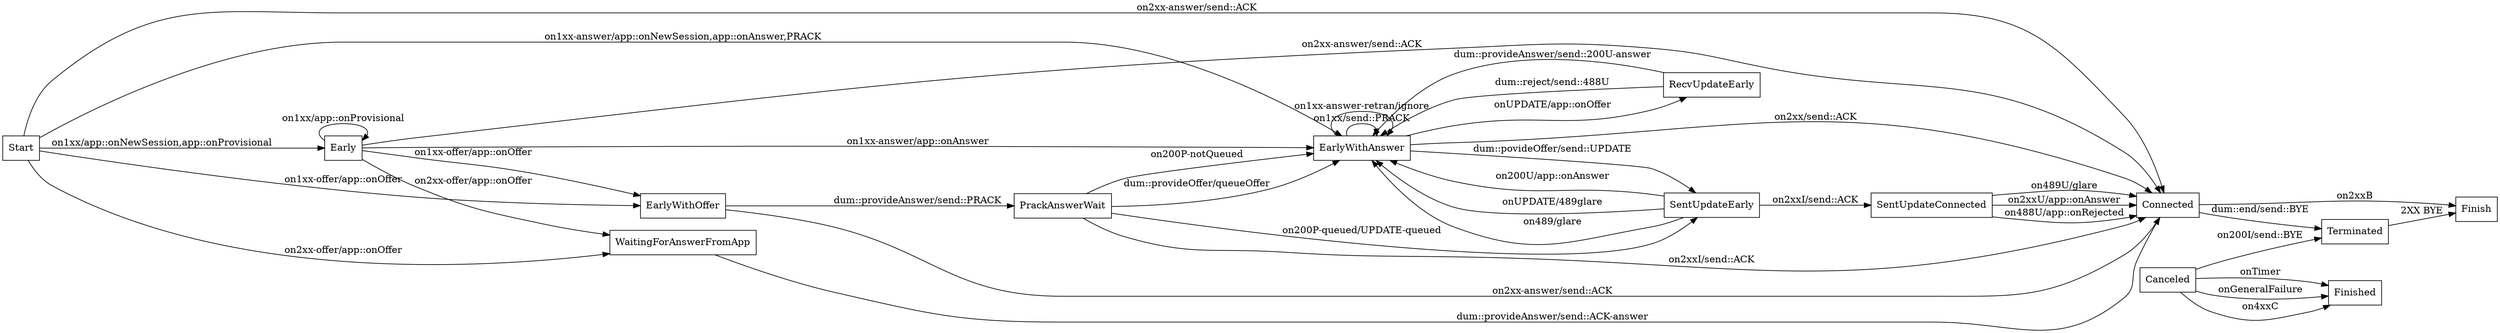 digraph UAC {
        rankdir=LR;
        node [shape = box];

        Start -> Early [ label = "on1xx/app::onNewSession,app::onProvisional" ];
        Start -> EarlyWithOffer [ label = "on1xx-offer/app::onOffer" ];
        Start -> EarlyWithAnswer [ label = "on1xx-answer/app::onNewSession,app::onAnswer,PRACK" ];
        Start -> WaitingForAnswerFromApp [ label = "on2xx-offer/app::onOffer" ];
        Start -> Connected [ label = "on2xx-answer/send::ACK" ];
        //Start -> Terminated [ label = "on2xx/send::ACK,send::BYE,app::onFailure" ];
        // Done

        Early -> Early [ label = "on1xx/app::onProvisional" ];
        Early -> EarlyWithAnswer [ label = "on1xx-answer/app::onAnswer" ];
        Early -> EarlyWithOffer [ label = "on1xx-offer/app::onOffer" ];
        Early -> WaitingForAnswerFromApp [ label = "on2xx-offer/app::onOffer" ];
        Early -> Connected [ label = "on2xx-answer/send::ACK" ];
        //Early -> Finish [ label = "onGeneralFailure" ];
        //Early -> Canceled  [ label = "dum::cancel/timer" ];
        //Early -> Terminated [ label = "on2xx/send::ACK,send::BYE" ];
        // Done

        EarlyWithOffer -> Connected [ label = "on2xx-answer/send::ACK" ];
        EarlyWithOffer -> PrackAnswerWait [ label = "dum::provideAnswer/send::PRACK" ];
        // Done

        EarlyWithAnswer -> Connected [ label = "on2xx/send::ACK" ];
        EarlyWithAnswer -> EarlyWithAnswer [ label = "on1xx/send::PRACK" ];
        EarlyWithAnswer -> EarlyWithAnswer [ label = "on1xx-answer-retran/ignore" ];
        // Can I send the UPDATE before I get 200/PRACK
        EarlyWithAnswer -> SentUpdateEarly [ label = "dum::povideOffer/send::UPDATE" ];
        EarlyWithAnswer -> RecvUpdateEarly [ label = "onUPDATE/app::onOffer" ];
        //EarlyWithAnswer -> Terminated [ label = "on2XX-answer/send::ACK,send::BYE" ];
        //EarlyWithAnswer -> Finished [ label = "onGeneralFailure" ];
        //EarlyWithAnswer -> Canceled  [ label = "dum::cancel/timer" ];
        // Done

        SentUpdateEarly -> EarlyWithAnswer [ label = "on200U/app::onAnswer" ];
        SentUpdateEarly -> EarlyWithAnswer [ label = "onUPDATE/489glare" ];
        SentUpdateEarly -> EarlyWithAnswer [ label = "on489/glare" ];
        SentUpdateEarly -> SentUpdateConnected [ label = "on2xxI/send::ACK" ];
        //SentUpdateEarly -> Finish [ label = "onGeneralFailure" ];
        //SentUpdateEarly -> Canceled  [ label = "dum::cancel/timer" ];
        // Done

        SentUpdateConnected -> Connected [ label = "on2xxU/app::onAnswer" ];
        SentUpdateConnected -> Connected [ label = "on488U/app::onRejected" ];
        SentUpdateConnected -> Connected [ label = "on489U/glare" ];
        // Done

        RecvUpdateEarly -> EarlyWithAnswer [ label = "dum::provideAnswer/send::200U-answer" ];
        RecvUpdateEarly -> EarlyWithAnswer [ label = "dum::reject/send::488U" ];
        //RecvUpdateEarly -> Canceled  [ label = "dum::cancel/timer" ];// Only UAC can CANCEL
        // Done

        WaitingForAnswerFromApp -> Connected [ label = "dum::provideAnswer/send::ACK-answer" ];
        // Done

        PrackAnswerWait -> EarlyWithAnswer [ label = "dum::provideOffer/queueOffer" ];
        PrackAnswerWait -> SentUpdateEarly [ label = "on200P-queued/UPDATE-queued" ];
        PrackAnswerWait -> EarlyWithAnswer [ label = "on200P-notQueued" ];
        PrackAnswerWait -> Connected [ label = "on2xxI/send::ACK" ];
        // Done

        Canceled -> Finished [ label = "onTimer" ];
        Canceled -> Finished [ label = "onGeneralFailure" ];
        Canceled -> Finished [ label = "on4xxC" ];
        Canceled -> Terminated [ label = "on200I/send::BYE" ];
        // Done

        Connected -> Terminated [ label = "dum::end/send::BYE" ];
        Connected -> Finish [ label = "on2xxB" ];
        // Done

        Terminated -> Finish [ label = "2XX BYE" ];
        // Done
}
